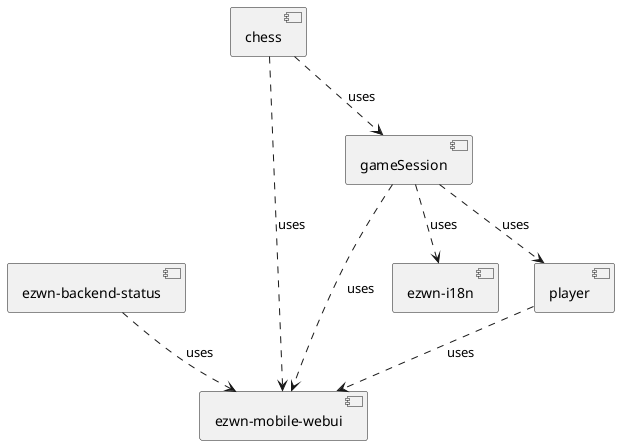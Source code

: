 @startuml dependencies

[ezwn-backend-status] ..> [ezwn-mobile-webui] : uses
[gameSession] ..> [ezwn-mobile-webui] : uses
[gameSession] ..> [ezwn-i18n] : uses
[gameSession] ..> [player] : uses
[chess] ..> [ezwn-mobile-webui] : uses
[player] ..> [ezwn-mobile-webui] : uses
[chess] ..> [gameSession] : uses

@enduml
